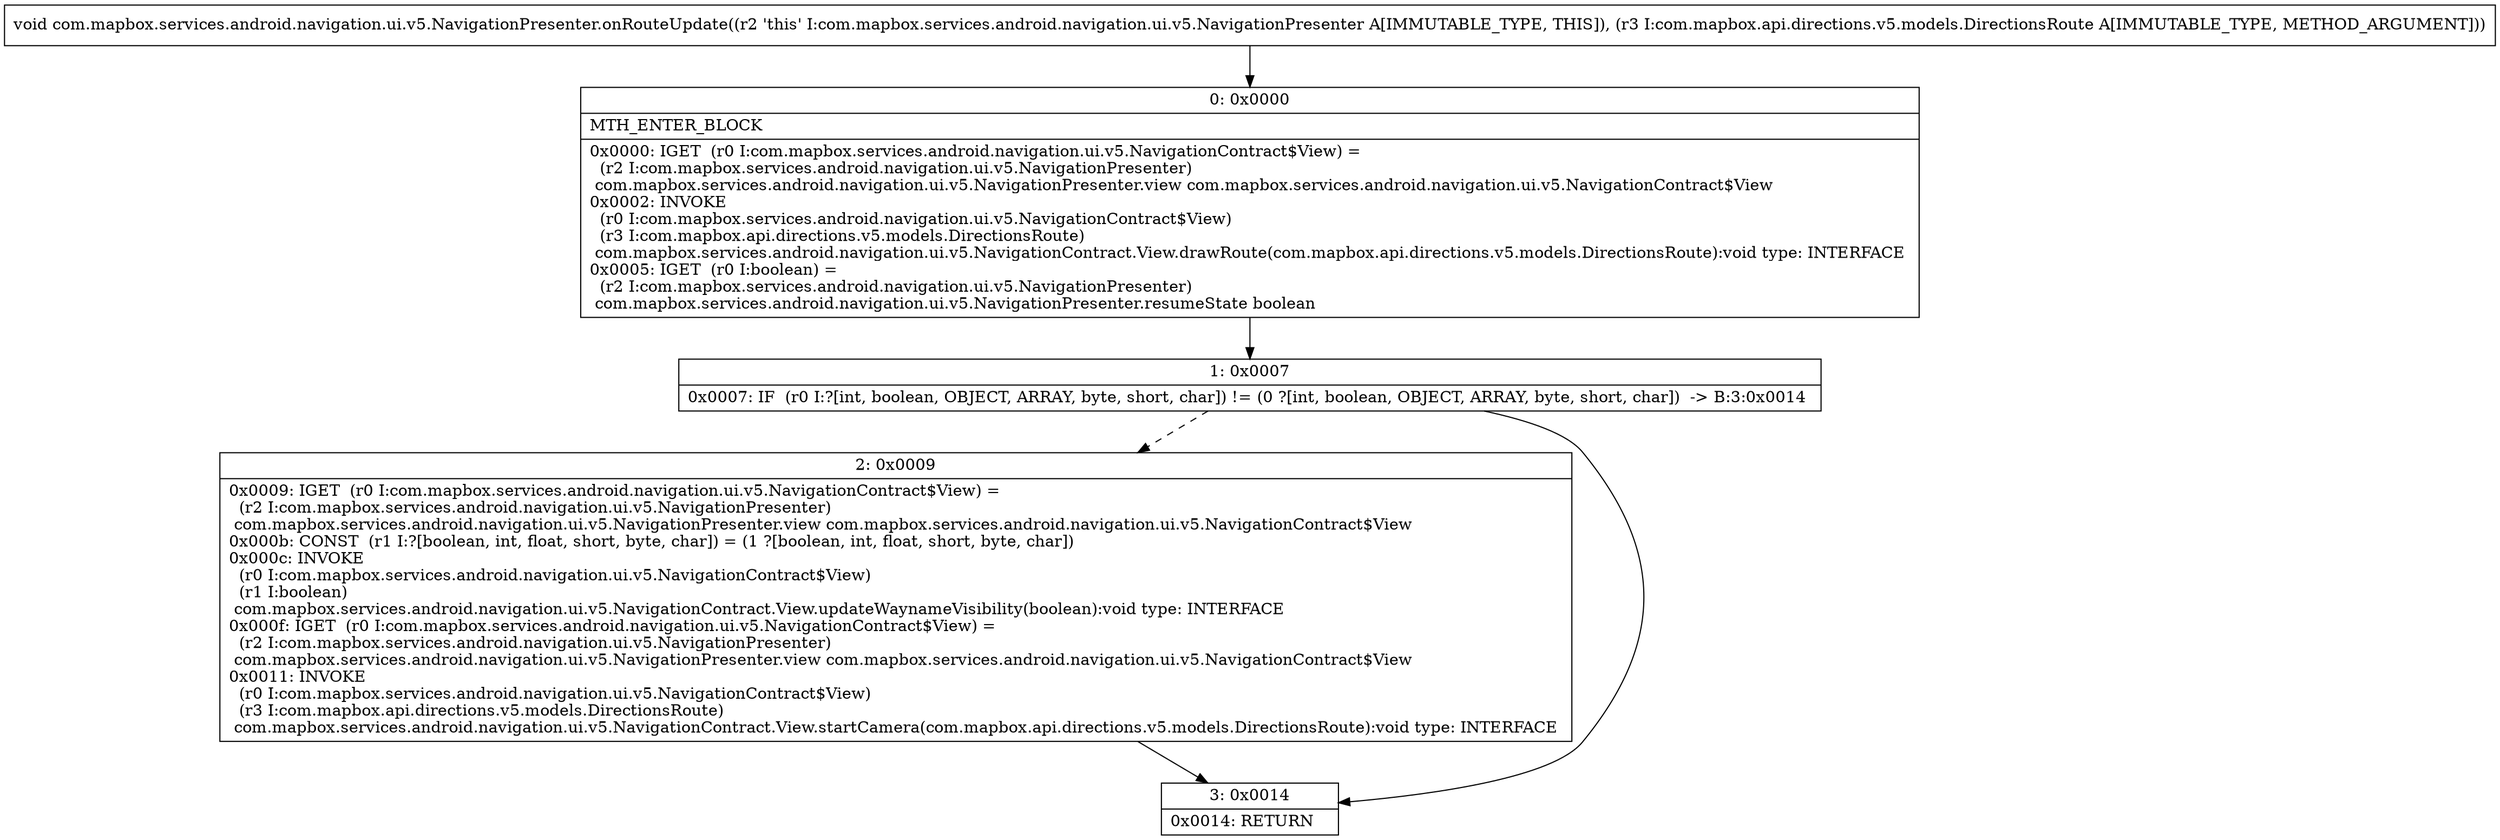 digraph "CFG forcom.mapbox.services.android.navigation.ui.v5.NavigationPresenter.onRouteUpdate(Lcom\/mapbox\/api\/directions\/v5\/models\/DirectionsRoute;)V" {
Node_0 [shape=record,label="{0\:\ 0x0000|MTH_ENTER_BLOCK\l|0x0000: IGET  (r0 I:com.mapbox.services.android.navigation.ui.v5.NavigationContract$View) = \l  (r2 I:com.mapbox.services.android.navigation.ui.v5.NavigationPresenter)\l com.mapbox.services.android.navigation.ui.v5.NavigationPresenter.view com.mapbox.services.android.navigation.ui.v5.NavigationContract$View \l0x0002: INVOKE  \l  (r0 I:com.mapbox.services.android.navigation.ui.v5.NavigationContract$View)\l  (r3 I:com.mapbox.api.directions.v5.models.DirectionsRoute)\l com.mapbox.services.android.navigation.ui.v5.NavigationContract.View.drawRoute(com.mapbox.api.directions.v5.models.DirectionsRoute):void type: INTERFACE \l0x0005: IGET  (r0 I:boolean) = \l  (r2 I:com.mapbox.services.android.navigation.ui.v5.NavigationPresenter)\l com.mapbox.services.android.navigation.ui.v5.NavigationPresenter.resumeState boolean \l}"];
Node_1 [shape=record,label="{1\:\ 0x0007|0x0007: IF  (r0 I:?[int, boolean, OBJECT, ARRAY, byte, short, char]) != (0 ?[int, boolean, OBJECT, ARRAY, byte, short, char])  \-\> B:3:0x0014 \l}"];
Node_2 [shape=record,label="{2\:\ 0x0009|0x0009: IGET  (r0 I:com.mapbox.services.android.navigation.ui.v5.NavigationContract$View) = \l  (r2 I:com.mapbox.services.android.navigation.ui.v5.NavigationPresenter)\l com.mapbox.services.android.navigation.ui.v5.NavigationPresenter.view com.mapbox.services.android.navigation.ui.v5.NavigationContract$View \l0x000b: CONST  (r1 I:?[boolean, int, float, short, byte, char]) = (1 ?[boolean, int, float, short, byte, char]) \l0x000c: INVOKE  \l  (r0 I:com.mapbox.services.android.navigation.ui.v5.NavigationContract$View)\l  (r1 I:boolean)\l com.mapbox.services.android.navigation.ui.v5.NavigationContract.View.updateWaynameVisibility(boolean):void type: INTERFACE \l0x000f: IGET  (r0 I:com.mapbox.services.android.navigation.ui.v5.NavigationContract$View) = \l  (r2 I:com.mapbox.services.android.navigation.ui.v5.NavigationPresenter)\l com.mapbox.services.android.navigation.ui.v5.NavigationPresenter.view com.mapbox.services.android.navigation.ui.v5.NavigationContract$View \l0x0011: INVOKE  \l  (r0 I:com.mapbox.services.android.navigation.ui.v5.NavigationContract$View)\l  (r3 I:com.mapbox.api.directions.v5.models.DirectionsRoute)\l com.mapbox.services.android.navigation.ui.v5.NavigationContract.View.startCamera(com.mapbox.api.directions.v5.models.DirectionsRoute):void type: INTERFACE \l}"];
Node_3 [shape=record,label="{3\:\ 0x0014|0x0014: RETURN   \l}"];
MethodNode[shape=record,label="{void com.mapbox.services.android.navigation.ui.v5.NavigationPresenter.onRouteUpdate((r2 'this' I:com.mapbox.services.android.navigation.ui.v5.NavigationPresenter A[IMMUTABLE_TYPE, THIS]), (r3 I:com.mapbox.api.directions.v5.models.DirectionsRoute A[IMMUTABLE_TYPE, METHOD_ARGUMENT])) }"];
MethodNode -> Node_0;
Node_0 -> Node_1;
Node_1 -> Node_2[style=dashed];
Node_1 -> Node_3;
Node_2 -> Node_3;
}

